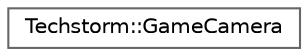 digraph "Graphical Class Hierarchy"
{
 // LATEX_PDF_SIZE
  bgcolor="transparent";
  edge [fontname=Helvetica,fontsize=10,labelfontname=Helvetica,labelfontsize=10];
  node [fontname=Helvetica,fontsize=10,shape=box,height=0.2,width=0.4];
  rankdir="LR";
  Node0 [id="Node000000",label="Techstorm::GameCamera",height=0.2,width=0.4,color="grey40", fillcolor="white", style="filled",URL="$d0/db5/class_techstorm_1_1_game_camera.html",tooltip=" "];
}
